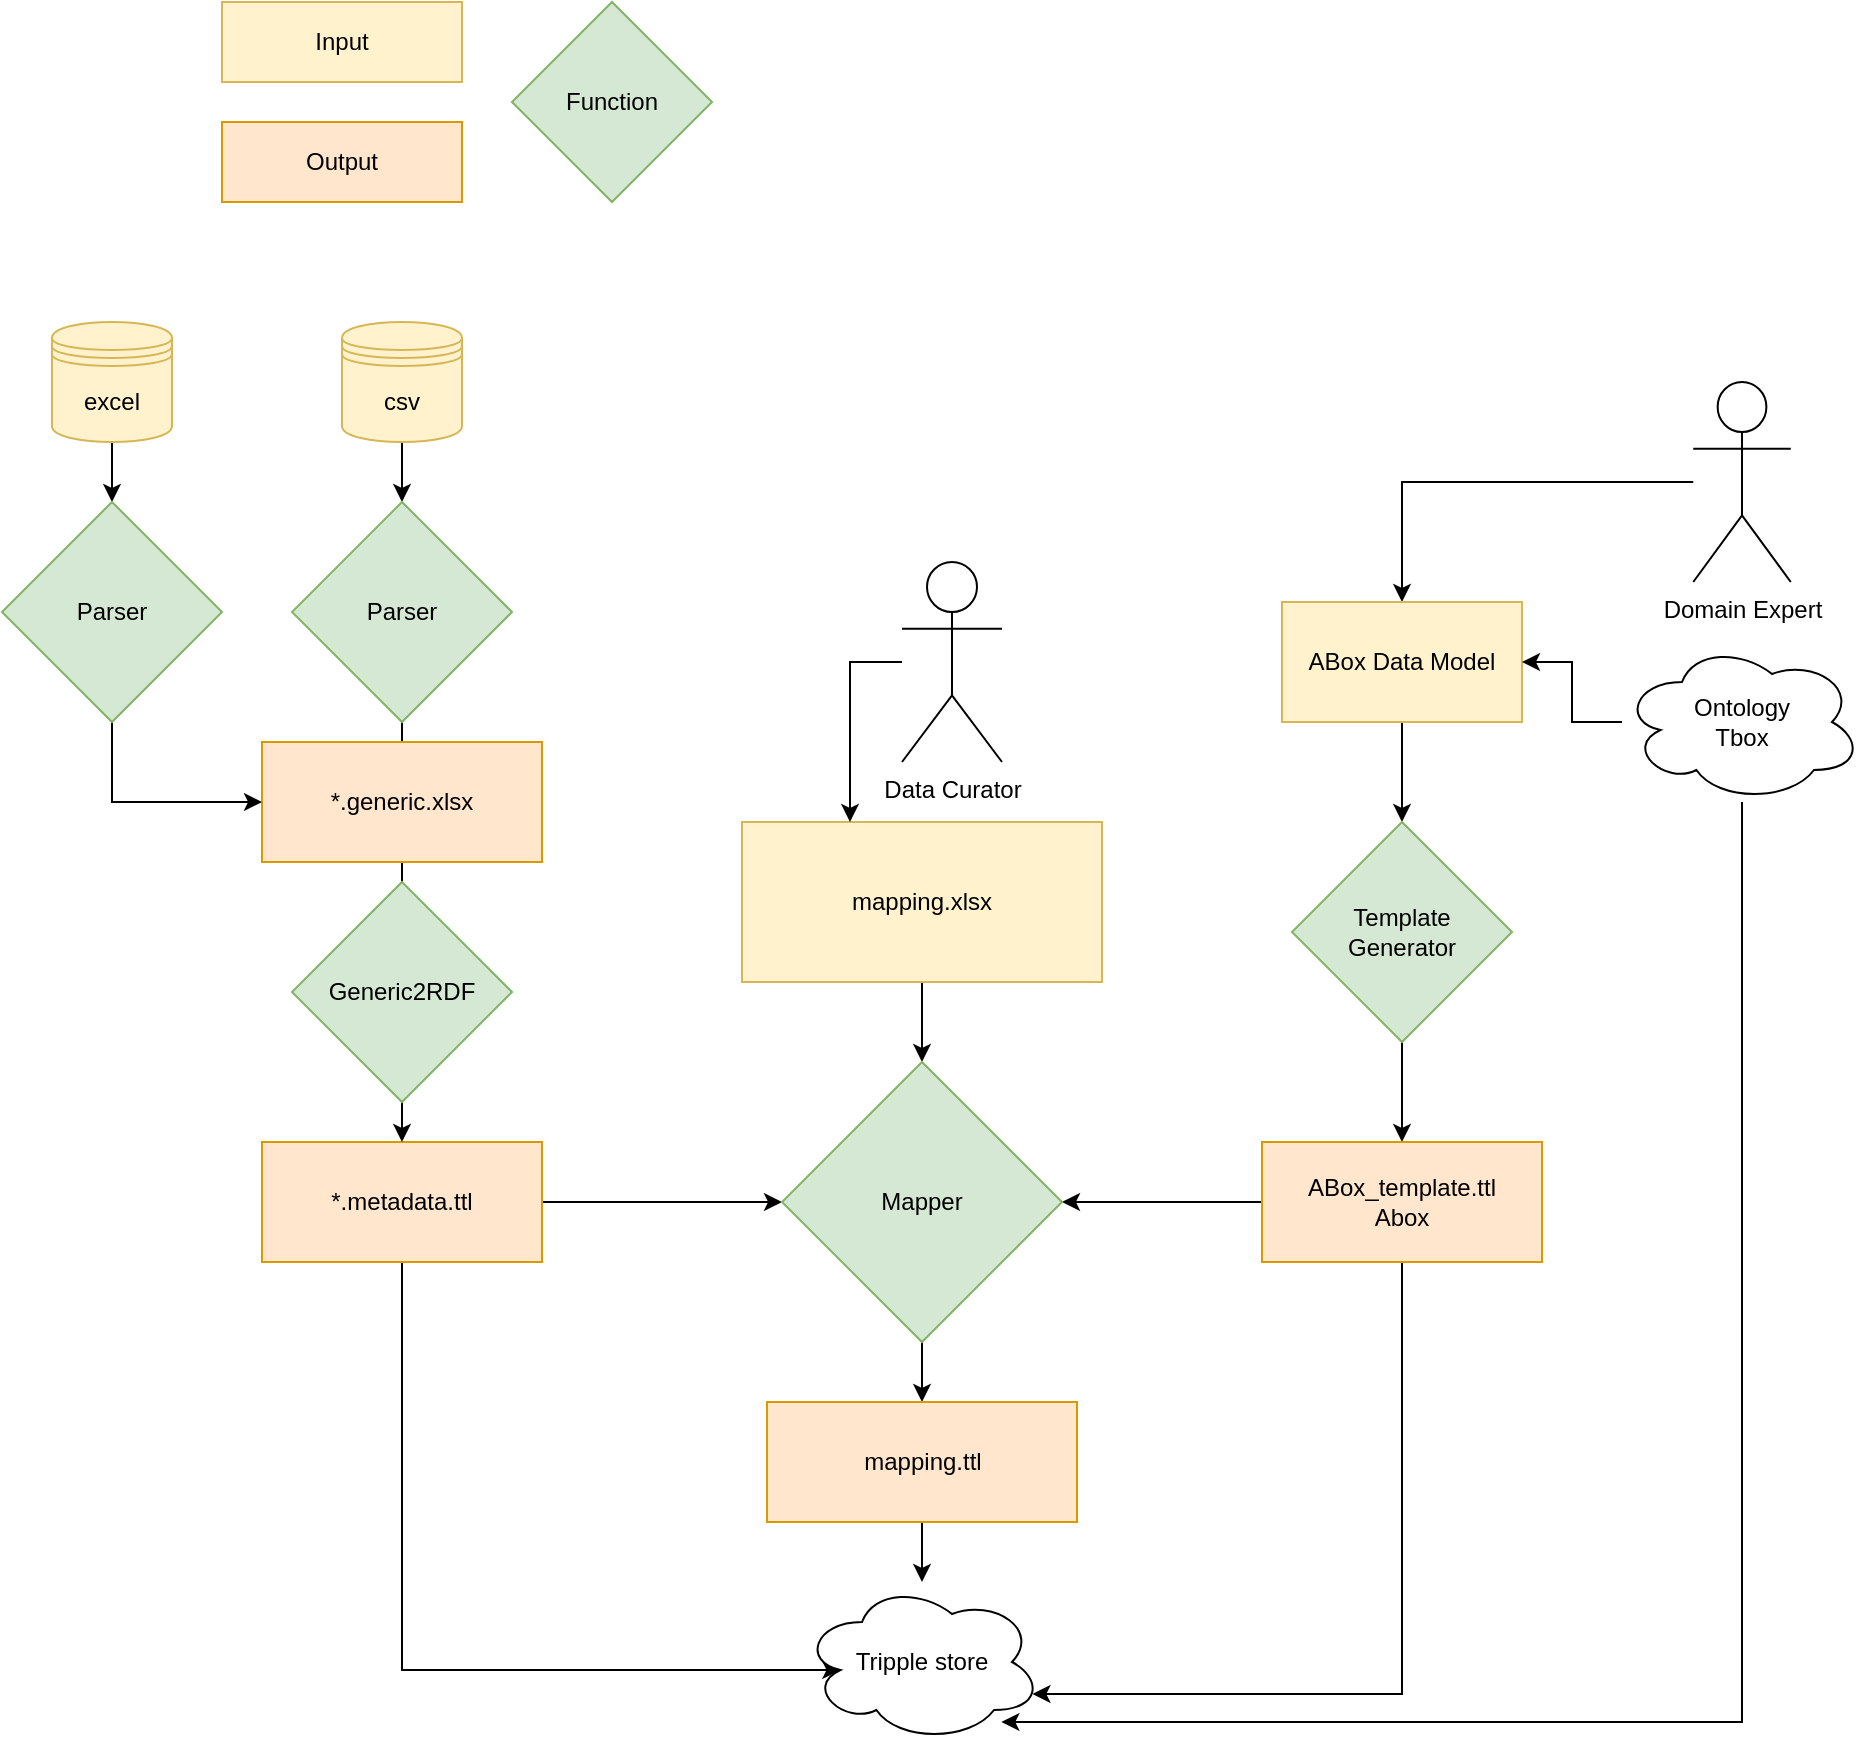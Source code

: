 <mxfile version="14.6.13" type="device"><diagram id="QXUATzbZdyDOHXxU-Kp3" name="Page-1"><mxGraphModel dx="2205" dy="1925" grid="1" gridSize="10" guides="1" tooltips="1" connect="1" arrows="1" fold="1" page="1" pageScale="1" pageWidth="850" pageHeight="1100" math="0" shadow="0"><root><mxCell id="0"/><mxCell id="1" parent="0"/><mxCell id="Oj-j4Ao-y3lhEk5Ltxq4-9" value="" style="edgeStyle=orthogonalEdgeStyle;rounded=0;orthogonalLoop=1;jettySize=auto;html=1;" parent="1" source="Oj-j4Ao-y3lhEk5Ltxq4-1" target="Oj-j4Ao-y3lhEk5Ltxq4-7" edge="1"><mxGeometry relative="1" as="geometry"/></mxCell><mxCell id="Oj-j4Ao-y3lhEk5Ltxq4-1" value="csv" style="shape=datastore;whiteSpace=wrap;html=1;fillColor=#fff2cc;strokeColor=#d6b656;" parent="1" vertex="1"><mxGeometry x="80" y="-20" width="60" height="60" as="geometry"/></mxCell><mxCell id="Oj-j4Ao-y3lhEk5Ltxq4-24" style="edgeStyle=orthogonalEdgeStyle;rounded=0;orthogonalLoop=1;jettySize=auto;html=1;" parent="1" source="Oj-j4Ao-y3lhEk5Ltxq4-2" target="Oj-j4Ao-y3lhEk5Ltxq4-22" edge="1"><mxGeometry relative="1" as="geometry"/></mxCell><mxCell id="Oj-j4Ao-y3lhEk5Ltxq4-29" style="edgeStyle=orthogonalEdgeStyle;rounded=0;orthogonalLoop=1;jettySize=auto;html=1;entryX=0.16;entryY=0.55;entryDx=0;entryDy=0;entryPerimeter=0;" parent="1" source="Oj-j4Ao-y3lhEk5Ltxq4-2" target="Oj-j4Ao-y3lhEk5Ltxq4-26" edge="1"><mxGeometry relative="1" as="geometry"><Array as="points"><mxPoint x="110" y="654"/></Array></mxGeometry></mxCell><mxCell id="Oj-j4Ao-y3lhEk5Ltxq4-2" value="*.metadata.ttl" style="rounded=0;whiteSpace=wrap;html=1;snapToPoint=1;points=[[0.1,0],[0.2,0],[0.3,0],[0.4,0],[0.5,0],[0.6,0],[0.7,0],[0.8,0],[0.9,0],[0,0.1],[0,0.3],[0,0.5],[0,0.7],[0,0.9],[0.1,1],[0.2,1],[0.3,1],[0.4,1],[0.5,1],[0.6,1],[0.7,1],[0.8,1],[0.9,1],[1,0.1],[1,0.3],[1,0.5],[1,0.7],[1,0.9]];fillColor=#ffe6cc;strokeColor=#d79b00;" parent="1" vertex="1"><mxGeometry x="40" y="390" width="140" height="60" as="geometry"/></mxCell><mxCell id="Oj-j4Ao-y3lhEk5Ltxq4-21" style="edgeStyle=orthogonalEdgeStyle;rounded=0;orthogonalLoop=1;jettySize=auto;html=1;entryX=0.5;entryY=0;entryDx=0;entryDy=0;" parent="1" source="Oj-j4Ao-y3lhEk5Ltxq4-3" target="Oj-j4Ao-y3lhEk5Ltxq4-5" edge="1"><mxGeometry relative="1" as="geometry"/></mxCell><mxCell id="Oj-j4Ao-y3lhEk5Ltxq4-3" value="Domain Expert" style="shape=umlActor;verticalLabelPosition=bottom;verticalAlign=top;html=1;outlineConnect=0;" parent="1" vertex="1"><mxGeometry x="755.63" y="10" width="48.75" height="100" as="geometry"/></mxCell><mxCell id="Oj-j4Ao-y3lhEk5Ltxq4-12" style="edgeStyle=orthogonalEdgeStyle;rounded=0;orthogonalLoop=1;jettySize=auto;html=1;entryX=0.5;entryY=0;entryDx=0;entryDy=0;" parent="1" source="Oj-j4Ao-y3lhEk5Ltxq4-5" target="Oj-j4Ao-y3lhEk5Ltxq4-11" edge="1"><mxGeometry relative="1" as="geometry"/></mxCell><mxCell id="Oj-j4Ao-y3lhEk5Ltxq4-5" value="ABox Data Model" style="rounded=0;whiteSpace=wrap;html=1;snapToPoint=1;points=[[0.1,0],[0.2,0],[0.3,0],[0.4,0],[0.5,0],[0.6,0],[0.7,0],[0.8,0],[0.9,0],[0,0.1],[0,0.3],[0,0.5],[0,0.7],[0,0.9],[0.1,1],[0.2,1],[0.3,1],[0.4,1],[0.5,1],[0.6,1],[0.7,1],[0.8,1],[0.9,1],[1,0.1],[1,0.3],[1,0.5],[1,0.7],[1,0.9]];fillColor=#fff2cc;strokeColor=#d6b656;" parent="1" vertex="1"><mxGeometry x="550" y="120" width="120" height="60" as="geometry"/></mxCell><mxCell id="Oj-j4Ao-y3lhEk5Ltxq4-10" value="" style="edgeStyle=orthogonalEdgeStyle;rounded=0;orthogonalLoop=1;jettySize=auto;html=1;" parent="1" source="Oj-j4Ao-y3lhEk5Ltxq4-7" target="Oj-j4Ao-y3lhEk5Ltxq4-2" edge="1"><mxGeometry relative="1" as="geometry"/></mxCell><mxCell id="Oj-j4Ao-y3lhEk5Ltxq4-7" value="Parser" style="rhombus;whiteSpace=wrap;html=1;fillColor=#d5e8d4;strokeColor=#82b366;" parent="1" vertex="1"><mxGeometry x="55" y="70" width="110" height="110" as="geometry"/></mxCell><mxCell id="Oj-j4Ao-y3lhEk5Ltxq4-14" style="edgeStyle=orthogonalEdgeStyle;rounded=0;orthogonalLoop=1;jettySize=auto;html=1;" parent="1" source="Oj-j4Ao-y3lhEk5Ltxq4-11" target="Oj-j4Ao-y3lhEk5Ltxq4-13" edge="1"><mxGeometry relative="1" as="geometry"/></mxCell><mxCell id="Oj-j4Ao-y3lhEk5Ltxq4-11" value="Template&lt;br&gt;Generator" style="rhombus;whiteSpace=wrap;html=1;fillColor=#d5e8d4;strokeColor=#82b366;" parent="1" vertex="1"><mxGeometry x="555" y="230" width="110" height="110" as="geometry"/></mxCell><mxCell id="Oj-j4Ao-y3lhEk5Ltxq4-25" style="edgeStyle=orthogonalEdgeStyle;rounded=0;orthogonalLoop=1;jettySize=auto;html=1;entryX=1;entryY=0.5;entryDx=0;entryDy=0;" parent="1" source="Oj-j4Ao-y3lhEk5Ltxq4-13" target="Oj-j4Ao-y3lhEk5Ltxq4-22" edge="1"><mxGeometry relative="1" as="geometry"/></mxCell><mxCell id="Oj-j4Ao-y3lhEk5Ltxq4-31" style="edgeStyle=orthogonalEdgeStyle;rounded=0;orthogonalLoop=1;jettySize=auto;html=1;entryX=0.96;entryY=0.7;entryDx=0;entryDy=0;entryPerimeter=0;" parent="1" source="Oj-j4Ao-y3lhEk5Ltxq4-13" target="Oj-j4Ao-y3lhEk5Ltxq4-26" edge="1"><mxGeometry relative="1" as="geometry"><Array as="points"><mxPoint x="610" y="666"/></Array></mxGeometry></mxCell><mxCell id="Oj-j4Ao-y3lhEk5Ltxq4-13" value="ABox_template.ttl&lt;br&gt;Abox" style="rounded=0;whiteSpace=wrap;html=1;snapToPoint=1;points=[[0.1,0],[0.2,0],[0.3,0],[0.4,0],[0.5,0],[0.6,0],[0.7,0],[0.8,0],[0.9,0],[0,0.1],[0,0.3],[0,0.5],[0,0.7],[0,0.9],[0.1,1],[0.2,1],[0.3,1],[0.4,1],[0.5,1],[0.6,1],[0.7,1],[0.8,1],[0.9,1],[1,0.1],[1,0.3],[1,0.5],[1,0.7],[1,0.9]];fillColor=#ffe6cc;strokeColor=#d79b00;" parent="1" vertex="1"><mxGeometry x="540" y="390" width="140" height="60" as="geometry"/></mxCell><mxCell id="Oj-j4Ao-y3lhEk5Ltxq4-17" style="edgeStyle=orthogonalEdgeStyle;rounded=0;orthogonalLoop=1;jettySize=auto;html=1;entryX=1;entryY=0.5;entryDx=0;entryDy=0;" parent="1" source="Oj-j4Ao-y3lhEk5Ltxq4-16" target="Oj-j4Ao-y3lhEk5Ltxq4-5" edge="1"><mxGeometry relative="1" as="geometry"/></mxCell><mxCell id="Oj-j4Ao-y3lhEk5Ltxq4-32" style="edgeStyle=orthogonalEdgeStyle;rounded=0;orthogonalLoop=1;jettySize=auto;html=1;" parent="1" source="Oj-j4Ao-y3lhEk5Ltxq4-16" target="Oj-j4Ao-y3lhEk5Ltxq4-26" edge="1"><mxGeometry relative="1" as="geometry"><Array as="points"><mxPoint x="780" y="680"/></Array></mxGeometry></mxCell><mxCell id="Oj-j4Ao-y3lhEk5Ltxq4-16" value="&lt;span&gt;Ontology&lt;br&gt;Tbox&lt;br&gt;&lt;/span&gt;" style="ellipse;shape=cloud;whiteSpace=wrap;html=1;" parent="1" vertex="1"><mxGeometry x="720.01" y="140" width="120" height="80" as="geometry"/></mxCell><mxCell id="Oj-j4Ao-y3lhEk5Ltxq4-23" style="edgeStyle=orthogonalEdgeStyle;rounded=0;orthogonalLoop=1;jettySize=auto;html=1;entryX=0.5;entryY=0;entryDx=0;entryDy=0;" parent="1" source="Oj-j4Ao-y3lhEk5Ltxq4-18" target="Oj-j4Ao-y3lhEk5Ltxq4-22" edge="1"><mxGeometry relative="1" as="geometry"/></mxCell><mxCell id="Oj-j4Ao-y3lhEk5Ltxq4-18" value="mapping.xlsx" style="rounded=0;whiteSpace=wrap;html=1;snapToPoint=1;points=[[0.1,0],[0.2,0],[0.3,0],[0.4,0],[0.5,0],[0.6,0],[0.7,0],[0.8,0],[0.9,0],[0,0.1],[0,0.3],[0,0.5],[0,0.7],[0,0.9],[0.1,1],[0.2,1],[0.3,1],[0.4,1],[0.5,1],[0.6,1],[0.7,1],[0.8,1],[0.9,1],[1,0.1],[1,0.3],[1,0.5],[1,0.7],[1,0.9]];fillColor=#fff2cc;strokeColor=#d6b656;" parent="1" vertex="1"><mxGeometry x="280" y="230" width="180" height="80" as="geometry"/></mxCell><mxCell id="Oj-j4Ao-y3lhEk5Ltxq4-19" style="edgeStyle=orthogonalEdgeStyle;rounded=0;orthogonalLoop=1;jettySize=auto;html=1;entryX=0.3;entryY=0;entryDx=0;entryDy=0;" parent="1" source="Oj-j4Ao-y3lhEk5Ltxq4-20" target="Oj-j4Ao-y3lhEk5Ltxq4-18" edge="1"><mxGeometry relative="1" as="geometry"><Array as="points"><mxPoint x="334" y="150"/></Array></mxGeometry></mxCell><mxCell id="Oj-j4Ao-y3lhEk5Ltxq4-20" value="Data Curator" style="shape=umlActor;verticalLabelPosition=bottom;verticalAlign=top;html=1;outlineConnect=0;" parent="1" vertex="1"><mxGeometry x="360" y="100" width="50" height="100" as="geometry"/></mxCell><mxCell id="Oj-j4Ao-y3lhEk5Ltxq4-28" style="edgeStyle=orthogonalEdgeStyle;rounded=0;orthogonalLoop=1;jettySize=auto;html=1;entryX=0.5;entryY=0;entryDx=0;entryDy=0;" parent="1" source="Oj-j4Ao-y3lhEk5Ltxq4-22" target="Oj-j4Ao-y3lhEk5Ltxq4-27" edge="1"><mxGeometry relative="1" as="geometry"/></mxCell><mxCell id="Oj-j4Ao-y3lhEk5Ltxq4-22" value="Mapper" style="rhombus;whiteSpace=wrap;html=1;fillColor=#d5e8d4;strokeColor=#82b366;" parent="1" vertex="1"><mxGeometry x="300" y="350" width="140" height="140" as="geometry"/></mxCell><mxCell id="Oj-j4Ao-y3lhEk5Ltxq4-26" value="&lt;span&gt;Tripple store&lt;/span&gt;" style="ellipse;shape=cloud;whiteSpace=wrap;html=1;" parent="1" vertex="1"><mxGeometry x="310" y="610" width="120" height="80" as="geometry"/></mxCell><mxCell id="Oj-j4Ao-y3lhEk5Ltxq4-30" style="edgeStyle=orthogonalEdgeStyle;rounded=0;orthogonalLoop=1;jettySize=auto;html=1;" parent="1" source="Oj-j4Ao-y3lhEk5Ltxq4-27" target="Oj-j4Ao-y3lhEk5Ltxq4-26" edge="1"><mxGeometry relative="1" as="geometry"/></mxCell><mxCell id="Oj-j4Ao-y3lhEk5Ltxq4-27" value="mapping.ttl" style="whiteSpace=wrap;html=1;fillColor=#ffe6cc;strokeColor=#d79b00;" parent="1" vertex="1"><mxGeometry x="292.5" y="520" width="155" height="60" as="geometry"/></mxCell><mxCell id="BFhZ3KeiBH2LgdSOphHd-1" value="Input" style="rounded=0;whiteSpace=wrap;html=1;snapToPoint=1;points=[[0.1,0],[0.2,0],[0.3,0],[0.4,0],[0.5,0],[0.6,0],[0.7,0],[0.8,0],[0.9,0],[0,0.1],[0,0.3],[0,0.5],[0,0.7],[0,0.9],[0.1,1],[0.2,1],[0.3,1],[0.4,1],[0.5,1],[0.6,1],[0.7,1],[0.8,1],[0.9,1],[1,0.1],[1,0.3],[1,0.5],[1,0.7],[1,0.9]];fillColor=#fff2cc;strokeColor=#d6b656;" parent="1" vertex="1"><mxGeometry x="20" y="-180" width="120" height="40" as="geometry"/></mxCell><mxCell id="BFhZ3KeiBH2LgdSOphHd-2" value="Output" style="rounded=0;whiteSpace=wrap;html=1;snapToPoint=1;points=[[0.1,0],[0.2,0],[0.3,0],[0.4,0],[0.5,0],[0.6,0],[0.7,0],[0.8,0],[0.9,0],[0,0.1],[0,0.3],[0,0.5],[0,0.7],[0,0.9],[0.1,1],[0.2,1],[0.3,1],[0.4,1],[0.5,1],[0.6,1],[0.7,1],[0.8,1],[0.9,1],[1,0.1],[1,0.3],[1,0.5],[1,0.7],[1,0.9]];fillColor=#ffe6cc;strokeColor=#d79b00;" parent="1" vertex="1"><mxGeometry x="20" y="-120" width="120" height="40" as="geometry"/></mxCell><mxCell id="BFhZ3KeiBH2LgdSOphHd-4" value="Function" style="rhombus;whiteSpace=wrap;html=1;fillColor=#d5e8d4;strokeColor=#82b366;" parent="1" vertex="1"><mxGeometry x="165" y="-180" width="100" height="100" as="geometry"/></mxCell><mxCell id="O5ZpWCfbUt1rQ3RG2W13-1" value="*.generic.xlsx" style="rounded=0;whiteSpace=wrap;html=1;snapToPoint=1;points=[[0.1,0],[0.2,0],[0.3,0],[0.4,0],[0.5,0],[0.6,0],[0.7,0],[0.8,0],[0.9,0],[0,0.1],[0,0.3],[0,0.5],[0,0.7],[0,0.9],[0.1,1],[0.2,1],[0.3,1],[0.4,1],[0.5,1],[0.6,1],[0.7,1],[0.8,1],[0.9,1],[1,0.1],[1,0.3],[1,0.5],[1,0.7],[1,0.9]];fillColor=#ffe6cc;strokeColor=#d79b00;" vertex="1" parent="1"><mxGeometry x="40" y="190" width="140" height="60" as="geometry"/></mxCell><mxCell id="O5ZpWCfbUt1rQ3RG2W13-2" value="" style="edgeStyle=orthogonalEdgeStyle;rounded=0;orthogonalLoop=1;jettySize=auto;html=1;" edge="1" parent="1" source="O5ZpWCfbUt1rQ3RG2W13-3" target="O5ZpWCfbUt1rQ3RG2W13-4"><mxGeometry relative="1" as="geometry"/></mxCell><mxCell id="O5ZpWCfbUt1rQ3RG2W13-3" value="excel" style="shape=datastore;whiteSpace=wrap;html=1;fillColor=#fff2cc;strokeColor=#d6b656;" vertex="1" parent="1"><mxGeometry x="-65" y="-20" width="60" height="60" as="geometry"/></mxCell><mxCell id="O5ZpWCfbUt1rQ3RG2W13-6" style="edgeStyle=orthogonalEdgeStyle;rounded=0;orthogonalLoop=1;jettySize=auto;html=1;entryX=0;entryY=0.5;entryDx=0;entryDy=0;" edge="1" parent="1" source="O5ZpWCfbUt1rQ3RG2W13-4" target="O5ZpWCfbUt1rQ3RG2W13-1"><mxGeometry relative="1" as="geometry"><Array as="points"><mxPoint x="-35" y="220"/></Array></mxGeometry></mxCell><mxCell id="O5ZpWCfbUt1rQ3RG2W13-4" value="Parser" style="rhombus;whiteSpace=wrap;html=1;fillColor=#d5e8d4;strokeColor=#82b366;" vertex="1" parent="1"><mxGeometry x="-90" y="70" width="110" height="110" as="geometry"/></mxCell><mxCell id="O5ZpWCfbUt1rQ3RG2W13-8" value="Generic2RDF" style="rhombus;whiteSpace=wrap;html=1;fillColor=#d5e8d4;strokeColor=#82b366;" vertex="1" parent="1"><mxGeometry x="55" y="260" width="110" height="110" as="geometry"/></mxCell></root></mxGraphModel></diagram></mxfile>
